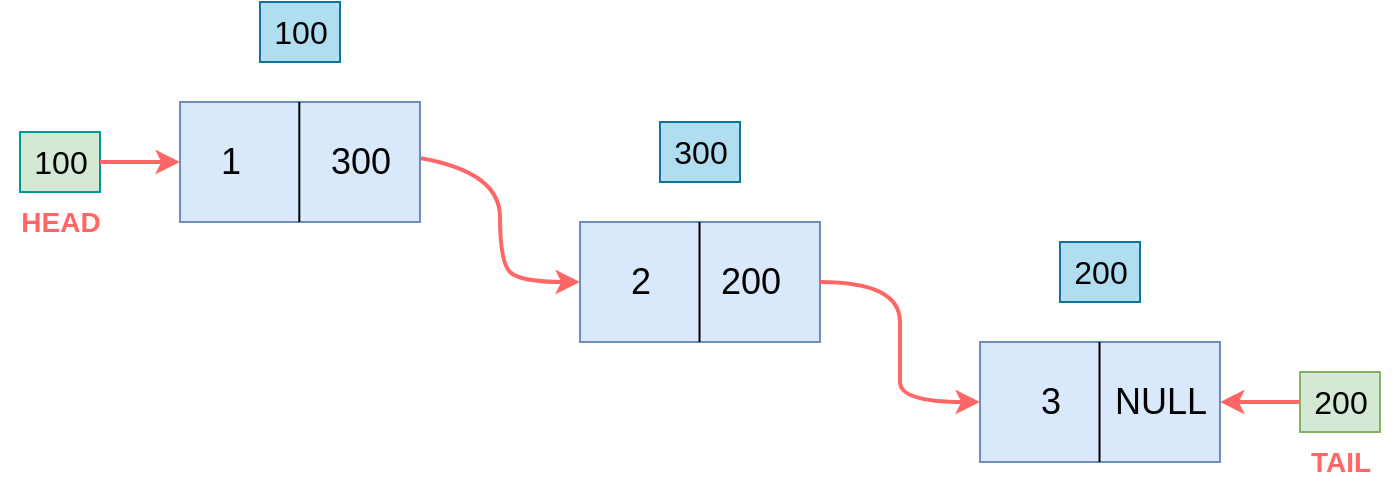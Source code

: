 <mxfile version="17.4.6" type="github">
  <diagram id="NH6Gf-CMSBDaFawM9D_D" name="Page-1">
    <mxGraphModel dx="2173" dy="991" grid="1" gridSize="10" guides="1" tooltips="1" connect="1" arrows="1" fold="1" page="1" pageScale="1" pageWidth="850" pageHeight="1100" math="0" shadow="0">
      <root>
        <mxCell id="0" />
        <mxCell id="1" parent="0" />
        <mxCell id="i4C92lQRDEW9vmuvscjG-3" value="" style="rounded=0;whiteSpace=wrap;html=1;fillColor=#dae8fc;strokeColor=#6c8ebf;glass=0;sketch=0;shadow=0;fillStyle=auto;" parent="1" vertex="1">
          <mxGeometry x="375" y="270" width="120" height="60" as="geometry" />
        </mxCell>
        <mxCell id="i4C92lQRDEW9vmuvscjG-4" value="" style="rounded=0;whiteSpace=wrap;html=1;fillColor=#dae8fc;strokeColor=#6c8ebf;glass=0;sketch=0;shadow=0;fillStyle=auto;" parent="1" vertex="1">
          <mxGeometry x="575" y="330" width="120" height="60" as="geometry" />
        </mxCell>
        <mxCell id="i4C92lQRDEW9vmuvscjG-7" value="" style="endArrow=none;html=1;rounded=0;" parent="1" edge="1">
          <mxGeometry width="50" height="50" relative="1" as="geometry">
            <mxPoint x="434.76" y="330" as="sourcePoint" />
            <mxPoint x="434.76" y="270" as="targetPoint" />
          </mxGeometry>
        </mxCell>
        <mxCell id="i4C92lQRDEW9vmuvscjG-8" value="" style="endArrow=none;html=1;rounded=0;" parent="1" edge="1">
          <mxGeometry width="50" height="50" relative="1" as="geometry">
            <mxPoint x="634.76" y="390" as="sourcePoint" />
            <mxPoint x="634.76" y="330" as="targetPoint" />
          </mxGeometry>
        </mxCell>
        <mxCell id="i4C92lQRDEW9vmuvscjG-10" value="&lt;font style=&quot;font-size: 18px&quot;&gt;2&lt;/font&gt;" style="text;html=1;resizable=0;autosize=1;align=center;verticalAlign=middle;points=[];rounded=0;shadow=0;glass=0;sketch=0;fillStyle=auto;fillColor=none;" parent="1" vertex="1">
          <mxGeometry x="390" y="290" width="30" height="20" as="geometry" />
        </mxCell>
        <mxCell id="i4C92lQRDEW9vmuvscjG-11" value="&lt;font style=&quot;font-size: 18px&quot;&gt;3&lt;/font&gt;" style="text;html=1;resizable=0;autosize=1;align=center;verticalAlign=middle;points=[];rounded=0;shadow=0;glass=0;sketch=0;fillStyle=auto;" parent="1" vertex="1">
          <mxGeometry x="595" y="350" width="30" height="20" as="geometry" />
        </mxCell>
        <mxCell id="i4C92lQRDEW9vmuvscjG-13" value="&lt;font style=&quot;font-size: 18px&quot;&gt;200&lt;/font&gt;" style="text;html=1;resizable=0;autosize=1;align=center;verticalAlign=middle;points=[];rounded=0;shadow=0;glass=0;sketch=0;fillStyle=auto;" parent="1" vertex="1">
          <mxGeometry x="435" y="290" width="50" height="20" as="geometry" />
        </mxCell>
        <mxCell id="i4C92lQRDEW9vmuvscjG-14" value="&lt;font style=&quot;font-size: 18px&quot;&gt;NULL&lt;/font&gt;" style="text;html=1;resizable=0;autosize=1;align=center;verticalAlign=middle;points=[];rounded=0;shadow=0;glass=0;sketch=0;fillStyle=auto;fillColor=none;" parent="1" vertex="1">
          <mxGeometry x="635" y="350" width="60" height="20" as="geometry" />
        </mxCell>
        <mxCell id="i4C92lQRDEW9vmuvscjG-15" value="" style="curved=1;endArrow=classic;html=1;rounded=0;fontFamily=Helvetica;fontSize=18;fontColor=default;exitX=1.098;exitY=0.4;exitDx=0;exitDy=0;exitPerimeter=0;entryX=0;entryY=0.5;entryDx=0;entryDy=0;strokeColor=#FF6666;fillColor=#008a00;strokeWidth=2;" parent="1" source="i4C92lQRDEW9vmuvscjG-12" target="i4C92lQRDEW9vmuvscjG-3" edge="1">
          <mxGeometry width="50" height="50" relative="1" as="geometry">
            <mxPoint x="294.64" y="245.46" as="sourcePoint" />
            <mxPoint x="365" y="190" as="targetPoint" />
            <Array as="points">
              <mxPoint x="335" y="245" />
              <mxPoint x="335" y="290" />
              <mxPoint x="345" y="300" />
            </Array>
          </mxGeometry>
        </mxCell>
        <mxCell id="i4C92lQRDEW9vmuvscjG-18" value="" style="curved=1;endArrow=classic;html=1;rounded=0;fontFamily=Helvetica;fontSize=18;fontColor=default;exitX=1;exitY=0.5;exitDx=0;exitDy=0;entryX=0;entryY=0.5;entryDx=0;entryDy=0;strokeColor=#FF6666;fillColor=#008a00;strokeWidth=2;" parent="1" source="i4C92lQRDEW9vmuvscjG-3" target="i4C92lQRDEW9vmuvscjG-4" edge="1">
          <mxGeometry width="50" height="50" relative="1" as="geometry">
            <mxPoint x="494.64" y="295.46" as="sourcePoint" />
            <mxPoint x="575" y="350" as="targetPoint" />
            <Array as="points">
              <mxPoint x="535" y="300" />
              <mxPoint x="535" y="340" />
              <mxPoint x="535" y="360" />
            </Array>
          </mxGeometry>
        </mxCell>
        <mxCell id="i4C92lQRDEW9vmuvscjG-19" value="" style="rounded=0;whiteSpace=wrap;html=1;shadow=0;glass=0;sketch=0;fillStyle=auto;fontFamily=Helvetica;fontSize=18;strokeColor=#009999;fillColor=#d5e8d4;" parent="1" vertex="1">
          <mxGeometry x="95" y="225" width="40" height="30" as="geometry" />
        </mxCell>
        <mxCell id="i4C92lQRDEW9vmuvscjG-20" value="" style="rounded=0;whiteSpace=wrap;html=1;shadow=0;glass=0;sketch=0;fillStyle=auto;fontFamily=Helvetica;fontSize=18;strokeColor=#82b366;fillColor=#d5e8d4;" parent="1" vertex="1">
          <mxGeometry x="735" y="345" width="40" height="30" as="geometry" />
        </mxCell>
        <mxCell id="i4C92lQRDEW9vmuvscjG-34" value="" style="edgeStyle=orthogonalEdgeStyle;rounded=0;orthogonalLoop=1;jettySize=auto;html=1;fontFamily=Helvetica;fontSize=14;fontColor=default;strokeColor=#FF6666;fillColor=#008a00;strokeWidth=2;" parent="1" source="i4C92lQRDEW9vmuvscjG-22" edge="1">
          <mxGeometry relative="1" as="geometry">
            <mxPoint x="175" y="240" as="targetPoint" />
          </mxGeometry>
        </mxCell>
        <mxCell id="i4C92lQRDEW9vmuvscjG-22" value="&lt;span style=&quot;font-size: 16px&quot;&gt;&lt;font color=&quot;#000000&quot;&gt;100&lt;/font&gt;&lt;/span&gt;" style="text;html=1;resizable=0;autosize=1;align=center;verticalAlign=middle;points=[];rounded=0;shadow=0;glass=0;sketch=0;fillStyle=auto;fillColor=none;fontColor=#ffffff;strokeColor=none;" parent="1" vertex="1">
          <mxGeometry x="95" y="230" width="40" height="20" as="geometry" />
        </mxCell>
        <mxCell id="i4C92lQRDEW9vmuvscjG-35" value="" style="edgeStyle=orthogonalEdgeStyle;rounded=0;orthogonalLoop=1;jettySize=auto;html=1;fontFamily=Helvetica;fontSize=14;fontColor=default;strokeColor=#FF6666;fillColor=#008a00;strokeWidth=2;" parent="1" source="i4C92lQRDEW9vmuvscjG-23" target="i4C92lQRDEW9vmuvscjG-14" edge="1">
          <mxGeometry relative="1" as="geometry" />
        </mxCell>
        <mxCell id="i4C92lQRDEW9vmuvscjG-23" value="&lt;span style=&quot;font-size: 16px&quot;&gt;200&lt;/span&gt;" style="text;html=1;resizable=0;autosize=1;align=center;verticalAlign=middle;points=[];rounded=0;shadow=0;glass=0;sketch=1;fillStyle=auto;fillColor=none;strokeColor=none;" parent="1" vertex="1">
          <mxGeometry x="735" y="350" width="40" height="20" as="geometry" />
        </mxCell>
        <mxCell id="i4C92lQRDEW9vmuvscjG-25" value="" style="rounded=0;whiteSpace=wrap;html=1;shadow=0;glass=0;sketch=0;fillStyle=auto;fontFamily=Helvetica;fontSize=18;strokeColor=#10739e;fillColor=#b1ddf0;" parent="1" vertex="1">
          <mxGeometry x="215" y="160" width="40" height="30" as="geometry" />
        </mxCell>
        <mxCell id="i4C92lQRDEW9vmuvscjG-32" value="&lt;font color=&quot;#ff6666&quot;&gt;&lt;b&gt;HEAD&lt;/b&gt;&lt;/font&gt;" style="text;html=1;resizable=0;autosize=1;align=center;verticalAlign=middle;points=[];fillColor=none;strokeColor=none;rounded=0;shadow=0;glass=0;sketch=1;fillStyle=auto;fontFamily=Helvetica;fontSize=14;fontColor=default;" parent="1" vertex="1">
          <mxGeometry x="85" y="260" width="60" height="20" as="geometry" />
        </mxCell>
        <mxCell id="i4C92lQRDEW9vmuvscjG-38" value="" style="rounded=0;whiteSpace=wrap;html=1;fillColor=#dae8fc;strokeColor=#6c8ebf;glass=0;sketch=0;shadow=0;fillStyle=auto;" parent="1" vertex="1">
          <mxGeometry x="175" y="210" width="120" height="60" as="geometry" />
        </mxCell>
        <mxCell id="i4C92lQRDEW9vmuvscjG-33" value="&lt;font color=&quot;#ff6666&quot;&gt;&lt;b&gt;TAIL&lt;/b&gt;&lt;/font&gt;" style="text;html=1;resizable=0;autosize=1;align=center;verticalAlign=middle;points=[];fillColor=none;strokeColor=none;rounded=0;shadow=0;glass=0;sketch=1;fillStyle=auto;fontFamily=Helvetica;fontSize=14;fontColor=default;" parent="1" vertex="1">
          <mxGeometry x="730" y="380" width="50" height="20" as="geometry" />
        </mxCell>
        <mxCell id="i4C92lQRDEW9vmuvscjG-6" value="" style="endArrow=none;html=1;rounded=0;" parent="1" edge="1">
          <mxGeometry width="50" height="50" relative="1" as="geometry">
            <mxPoint x="234.66" y="270" as="sourcePoint" />
            <mxPoint x="234.66" y="210" as="targetPoint" />
          </mxGeometry>
        </mxCell>
        <mxCell id="i4C92lQRDEW9vmuvscjG-9" value="&lt;font style=&quot;font-size: 18px&quot;&gt;1&lt;/font&gt;" style="text;html=1;resizable=0;autosize=1;align=center;verticalAlign=middle;points=[];rounded=0;shadow=0;glass=0;sketch=0;fillStyle=auto;" parent="1" vertex="1">
          <mxGeometry x="185" y="230" width="30" height="20" as="geometry" />
        </mxCell>
        <mxCell id="i4C92lQRDEW9vmuvscjG-12" value="&lt;font style=&quot;font-size: 18px&quot;&gt;300&lt;/font&gt;" style="text;html=1;resizable=0;autosize=1;align=center;verticalAlign=middle;points=[];rounded=0;shadow=0;glass=0;sketch=0;fillStyle=auto;" parent="1" vertex="1">
          <mxGeometry x="240" y="230" width="50" height="20" as="geometry" />
        </mxCell>
        <mxCell id="i4C92lQRDEW9vmuvscjG-47" value="&lt;span style=&quot;font-size: 16px&quot;&gt;100&lt;/span&gt;" style="text;html=1;resizable=0;autosize=1;align=center;verticalAlign=middle;points=[];rounded=0;shadow=0;glass=0;sketch=0;fillStyle=auto;" parent="1" vertex="1">
          <mxGeometry x="215" y="165" width="40" height="20" as="geometry" />
        </mxCell>
        <mxCell id="i4C92lQRDEW9vmuvscjG-48" value="" style="rounded=0;whiteSpace=wrap;html=1;shadow=0;glass=0;sketch=0;fillStyle=auto;fontFamily=Helvetica;fontSize=18;strokeColor=#10739e;fillColor=#b1ddf0;" parent="1" vertex="1">
          <mxGeometry x="415" y="220" width="40" height="30" as="geometry" />
        </mxCell>
        <mxCell id="i4C92lQRDEW9vmuvscjG-49" value="&lt;span style=&quot;font-size: 16px&quot;&gt;300&lt;/span&gt;" style="text;html=1;resizable=0;autosize=1;align=center;verticalAlign=middle;points=[];rounded=0;shadow=0;glass=0;sketch=0;fillStyle=auto;" parent="1" vertex="1">
          <mxGeometry x="415" y="225" width="40" height="20" as="geometry" />
        </mxCell>
        <mxCell id="i4C92lQRDEW9vmuvscjG-50" value="" style="rounded=0;whiteSpace=wrap;html=1;shadow=0;glass=0;sketch=0;fillStyle=auto;fontFamily=Helvetica;fontSize=18;strokeColor=#10739e;fillColor=#b1ddf0;" parent="1" vertex="1">
          <mxGeometry x="615" y="280" width="40" height="30" as="geometry" />
        </mxCell>
        <mxCell id="i4C92lQRDEW9vmuvscjG-51" value="&lt;span style=&quot;font-size: 16px&quot;&gt;200&lt;/span&gt;" style="text;html=1;resizable=0;autosize=1;align=center;verticalAlign=middle;points=[];rounded=0;shadow=0;glass=0;sketch=0;fillStyle=auto;" parent="1" vertex="1">
          <mxGeometry x="615" y="285" width="40" height="20" as="geometry" />
        </mxCell>
      </root>
    </mxGraphModel>
  </diagram>
</mxfile>

